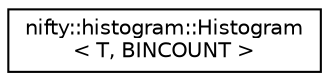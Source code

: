 digraph "Graphical Class Hierarchy"
{
  edge [fontname="Helvetica",fontsize="10",labelfontname="Helvetica",labelfontsize="10"];
  node [fontname="Helvetica",fontsize="10",shape=record];
  rankdir="LR";
  Node1 [label="nifty::histogram::Histogram\l\< T, BINCOUNT \>",height=0.2,width=0.4,color="black", fillcolor="white", style="filled",URL="$classnifty_1_1histogram_1_1Histogram.html"];
}
